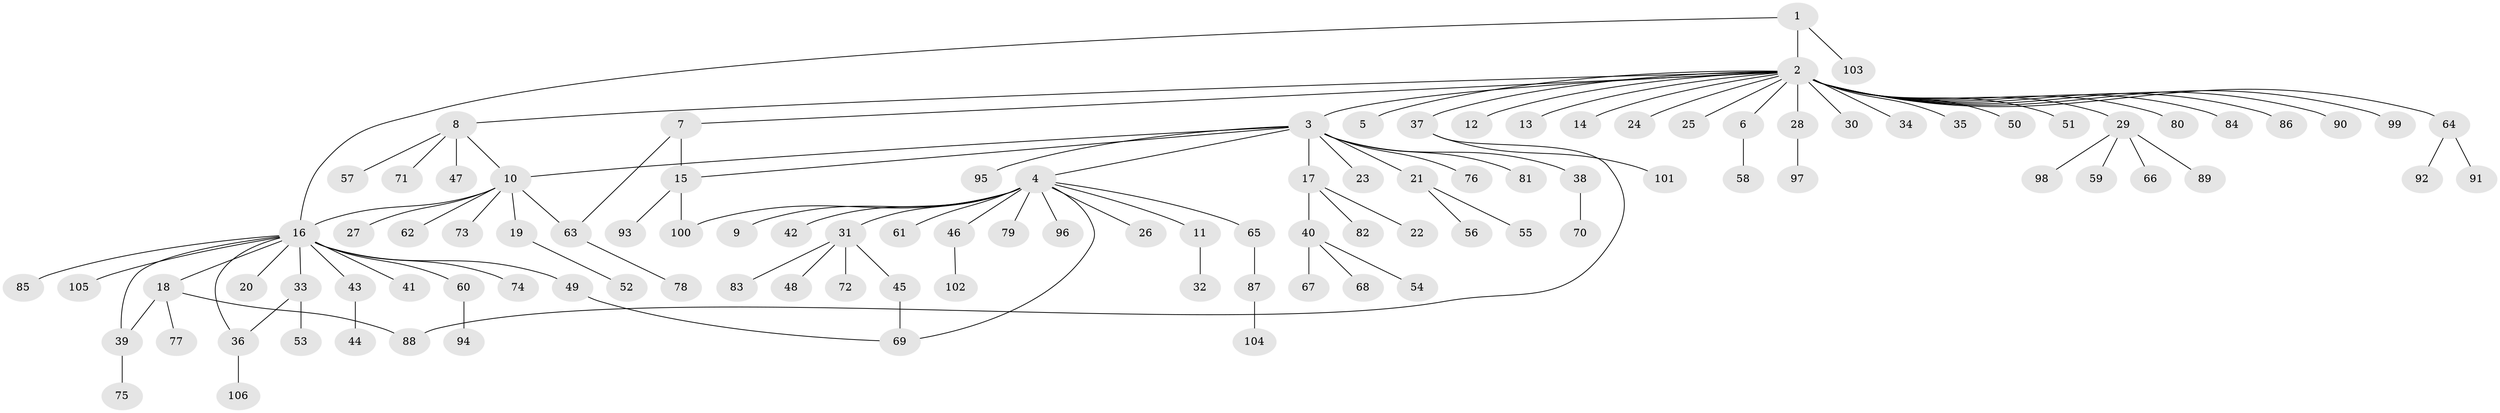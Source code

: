 // Generated by graph-tools (version 1.1) at 2025/01/03/09/25 03:01:43]
// undirected, 106 vertices, 115 edges
graph export_dot {
graph [start="1"]
  node [color=gray90,style=filled];
  1;
  2;
  3;
  4;
  5;
  6;
  7;
  8;
  9;
  10;
  11;
  12;
  13;
  14;
  15;
  16;
  17;
  18;
  19;
  20;
  21;
  22;
  23;
  24;
  25;
  26;
  27;
  28;
  29;
  30;
  31;
  32;
  33;
  34;
  35;
  36;
  37;
  38;
  39;
  40;
  41;
  42;
  43;
  44;
  45;
  46;
  47;
  48;
  49;
  50;
  51;
  52;
  53;
  54;
  55;
  56;
  57;
  58;
  59;
  60;
  61;
  62;
  63;
  64;
  65;
  66;
  67;
  68;
  69;
  70;
  71;
  72;
  73;
  74;
  75;
  76;
  77;
  78;
  79;
  80;
  81;
  82;
  83;
  84;
  85;
  86;
  87;
  88;
  89;
  90;
  91;
  92;
  93;
  94;
  95;
  96;
  97;
  98;
  99;
  100;
  101;
  102;
  103;
  104;
  105;
  106;
  1 -- 2;
  1 -- 16;
  1 -- 103;
  2 -- 3;
  2 -- 5;
  2 -- 6;
  2 -- 7;
  2 -- 8;
  2 -- 12;
  2 -- 13;
  2 -- 14;
  2 -- 24;
  2 -- 25;
  2 -- 28;
  2 -- 29;
  2 -- 30;
  2 -- 34;
  2 -- 35;
  2 -- 37;
  2 -- 50;
  2 -- 51;
  2 -- 64;
  2 -- 80;
  2 -- 84;
  2 -- 86;
  2 -- 90;
  2 -- 99;
  3 -- 4;
  3 -- 10;
  3 -- 15;
  3 -- 17;
  3 -- 21;
  3 -- 23;
  3 -- 38;
  3 -- 76;
  3 -- 81;
  3 -- 95;
  4 -- 9;
  4 -- 11;
  4 -- 26;
  4 -- 31;
  4 -- 42;
  4 -- 46;
  4 -- 61;
  4 -- 65;
  4 -- 69;
  4 -- 79;
  4 -- 96;
  4 -- 100;
  6 -- 58;
  7 -- 15;
  7 -- 63;
  8 -- 10;
  8 -- 47;
  8 -- 57;
  8 -- 71;
  10 -- 16;
  10 -- 19;
  10 -- 27;
  10 -- 62;
  10 -- 63;
  10 -- 73;
  11 -- 32;
  15 -- 93;
  15 -- 100;
  16 -- 18;
  16 -- 20;
  16 -- 33;
  16 -- 36;
  16 -- 39;
  16 -- 41;
  16 -- 43;
  16 -- 49;
  16 -- 60;
  16 -- 74;
  16 -- 85;
  16 -- 105;
  17 -- 22;
  17 -- 40;
  17 -- 82;
  18 -- 39;
  18 -- 77;
  18 -- 88;
  19 -- 52;
  21 -- 55;
  21 -- 56;
  28 -- 97;
  29 -- 59;
  29 -- 66;
  29 -- 89;
  29 -- 98;
  31 -- 45;
  31 -- 48;
  31 -- 72;
  31 -- 83;
  33 -- 36;
  33 -- 53;
  36 -- 106;
  37 -- 88;
  37 -- 101;
  38 -- 70;
  39 -- 75;
  40 -- 54;
  40 -- 67;
  40 -- 68;
  43 -- 44;
  45 -- 69;
  46 -- 102;
  49 -- 69;
  60 -- 94;
  63 -- 78;
  64 -- 91;
  64 -- 92;
  65 -- 87;
  87 -- 104;
}
